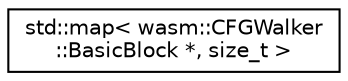 digraph "Graphical Class Hierarchy"
{
  edge [fontname="Helvetica",fontsize="10",labelfontname="Helvetica",labelfontsize="10"];
  node [fontname="Helvetica",fontsize="10",shape=record];
  rankdir="LR";
  Node0 [label="std::map\< wasm::CFGWalker\l::BasicBlock *, size_t \>",height=0.2,width=0.4,color="black", fillcolor="white", style="filled",URL="$classstd_1_1map.html"];
}
